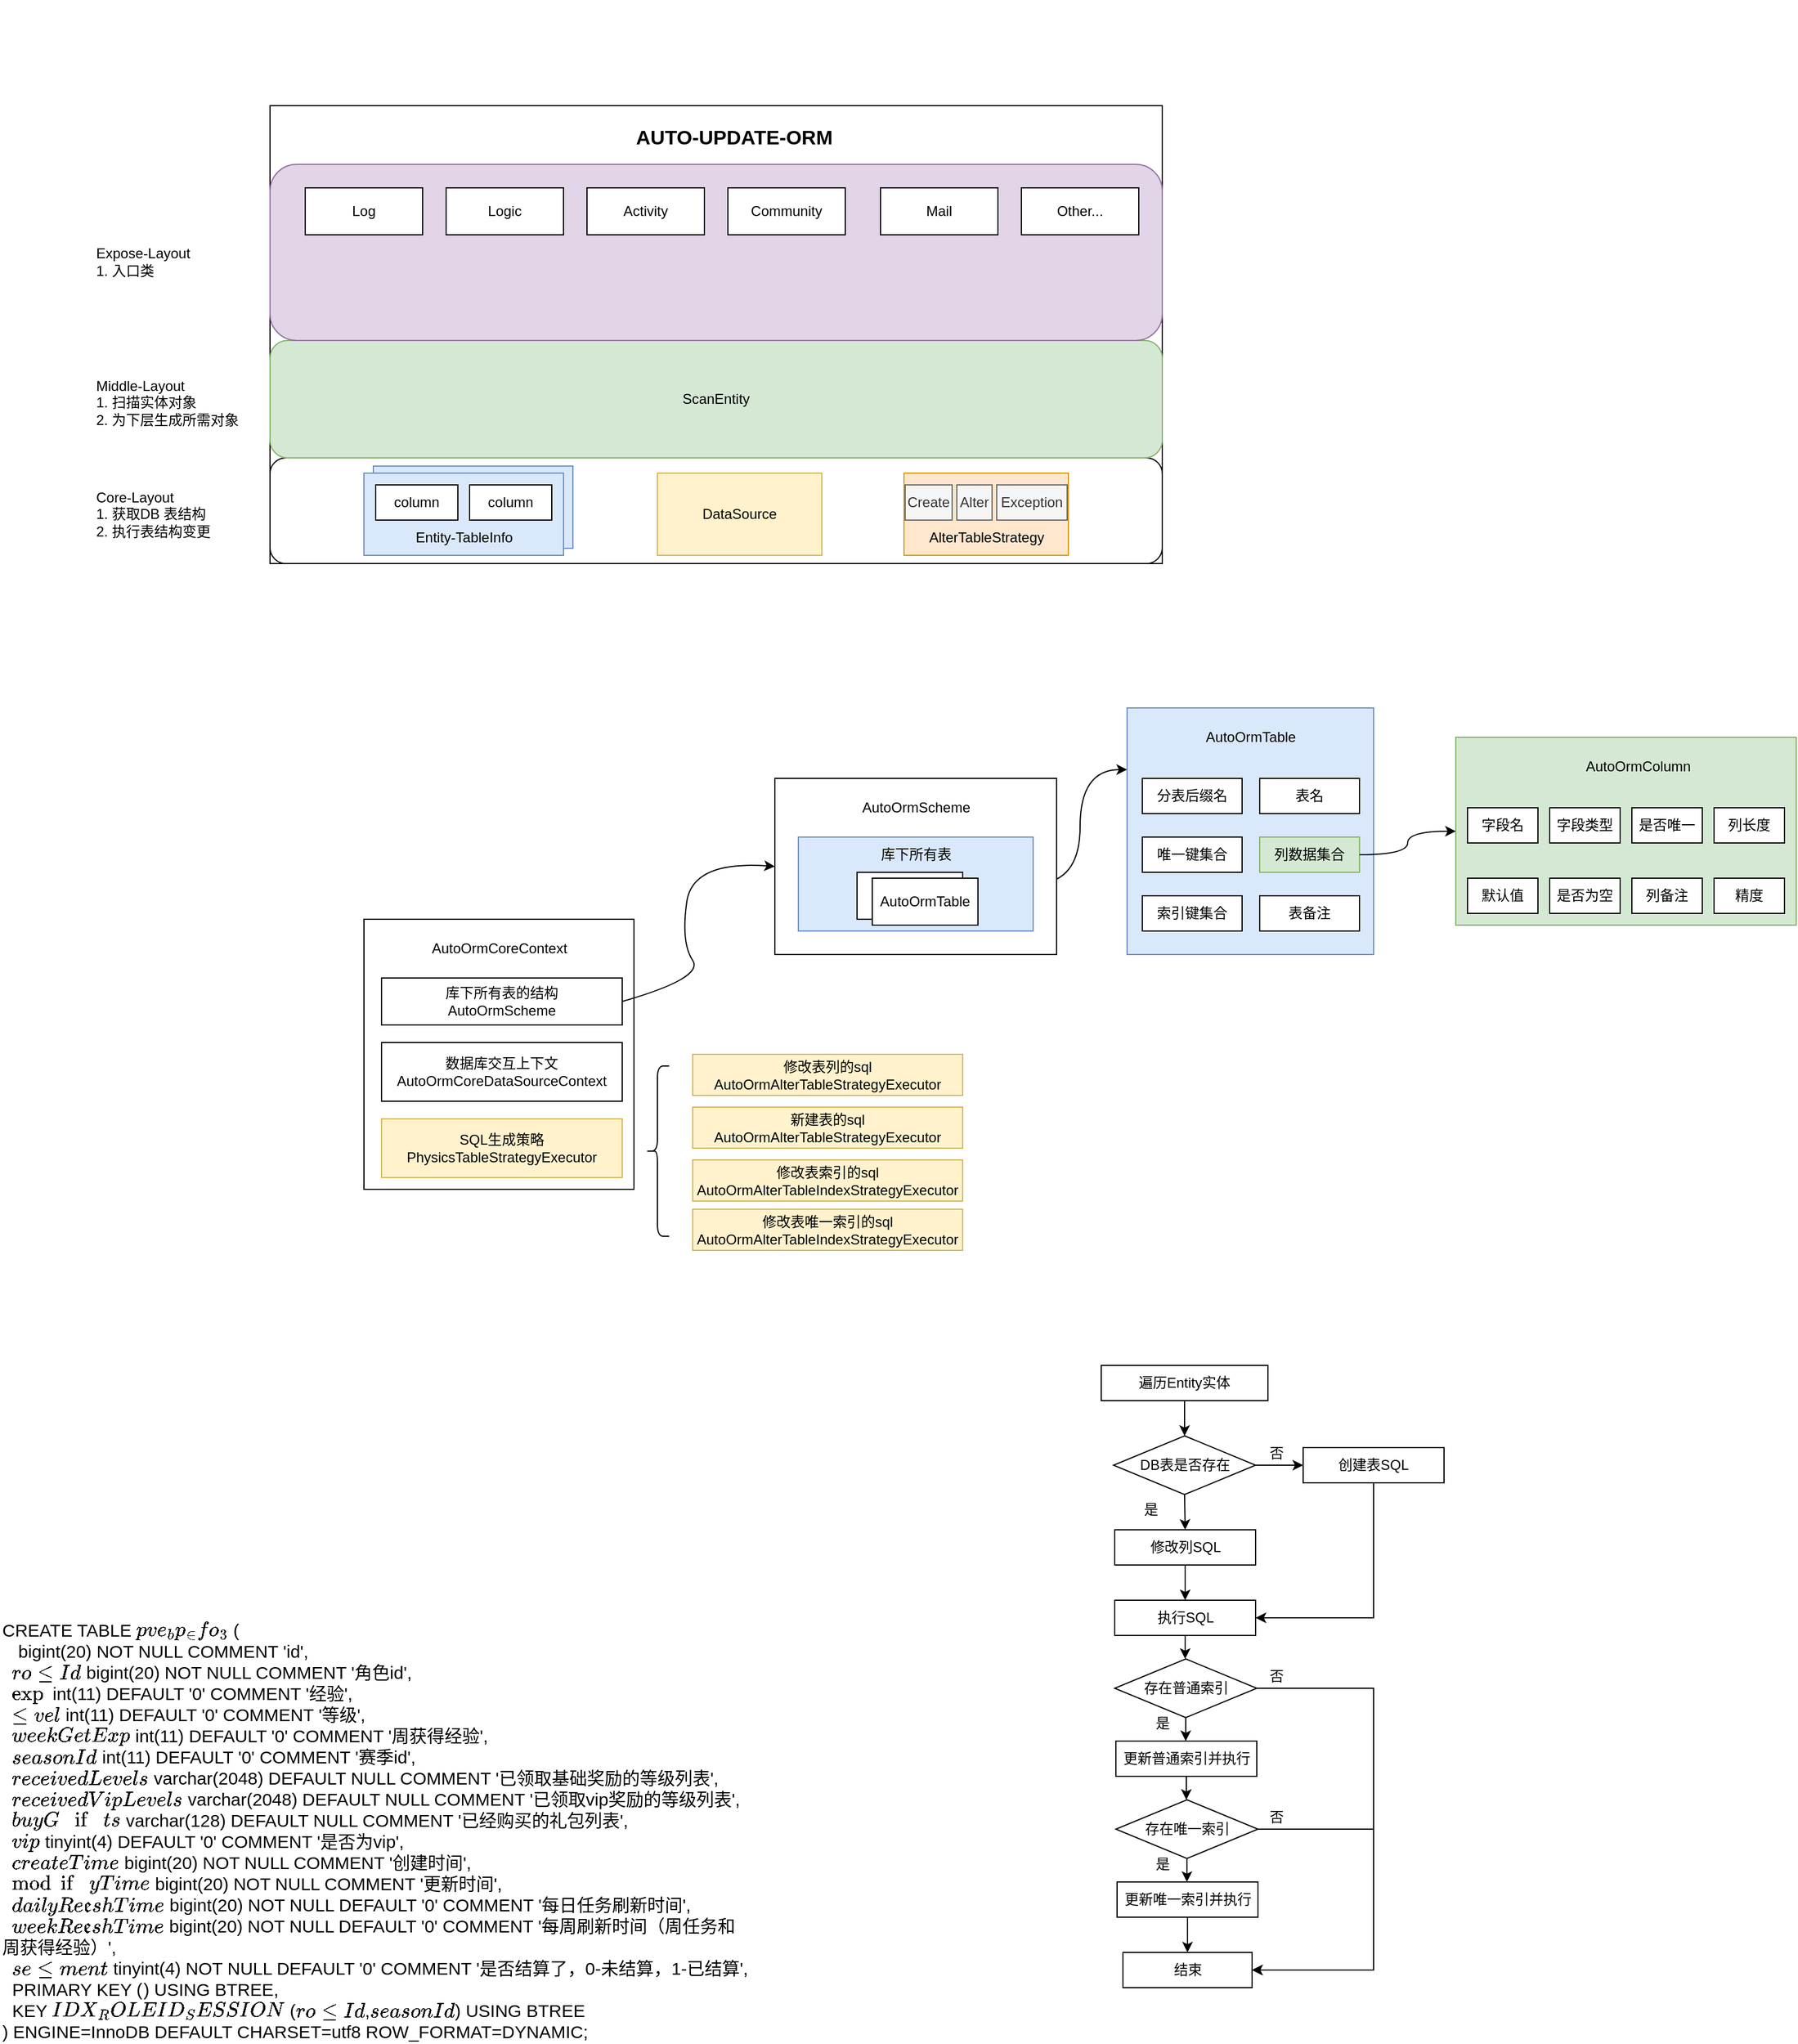 <mxfile version="23.1.5" type="github">
  <diagram name="第 1 页" id="UAg1QHeCWXkbtHn-mjAL">
    <mxGraphModel dx="1304" dy="678" grid="1" gridSize="10" guides="1" tooltips="1" connect="1" arrows="1" fold="1" page="1" pageScale="1" pageWidth="4681" pageHeight="3300" math="0" shadow="0">
      <root>
        <mxCell id="0" />
        <mxCell id="1" parent="0" />
        <mxCell id="5yK1seOJFyMycGlqHDNQ-27" value="" style="group;" parent="1" vertex="1" connectable="0">
          <mxGeometry x="340" y="187" width="900" height="480" as="geometry" />
        </mxCell>
        <mxCell id="5yK1seOJFyMycGlqHDNQ-3" value="" style="rounded=0;whiteSpace=wrap;html=1;" parent="5yK1seOJFyMycGlqHDNQ-27" vertex="1">
          <mxGeometry y="90" width="760" height="390" as="geometry" />
        </mxCell>
        <mxCell id="5yK1seOJFyMycGlqHDNQ-4" value="" style="rounded=1;whiteSpace=wrap;html=1;" parent="5yK1seOJFyMycGlqHDNQ-27" vertex="1">
          <mxGeometry y="390" width="760" height="90" as="geometry" />
        </mxCell>
        <mxCell id="5yK1seOJFyMycGlqHDNQ-28" value="ScanEntity" style="rounded=1;whiteSpace=wrap;html=1;fillColor=#d5e8d4;strokeColor=#82b366;" parent="5yK1seOJFyMycGlqHDNQ-27" vertex="1">
          <mxGeometry y="290" width="760" height="100" as="geometry" />
        </mxCell>
        <mxCell id="5yK1seOJFyMycGlqHDNQ-33" value="" style="rounded=1;whiteSpace=wrap;html=1;fillColor=#e1d5e7;strokeColor=#9673a6;" parent="5yK1seOJFyMycGlqHDNQ-27" vertex="1">
          <mxGeometry y="140" width="760" height="150" as="geometry" />
        </mxCell>
        <mxCell id="5yK1seOJFyMycGlqHDNQ-34" value="Log" style="whiteSpace=wrap;html=1;" parent="5yK1seOJFyMycGlqHDNQ-27" vertex="1">
          <mxGeometry x="30" y="160" width="100" height="40" as="geometry" />
        </mxCell>
        <mxCell id="5yK1seOJFyMycGlqHDNQ-41" value="Logic" style="whiteSpace=wrap;html=1;" parent="5yK1seOJFyMycGlqHDNQ-27" vertex="1">
          <mxGeometry x="150" y="160" width="100" height="40" as="geometry" />
        </mxCell>
        <mxCell id="5yK1seOJFyMycGlqHDNQ-42" value="Activity" style="whiteSpace=wrap;html=1;" parent="5yK1seOJFyMycGlqHDNQ-27" vertex="1">
          <mxGeometry x="270" y="160" width="100" height="40" as="geometry" />
        </mxCell>
        <mxCell id="5yK1seOJFyMycGlqHDNQ-43" value="Community" style="whiteSpace=wrap;html=1;" parent="5yK1seOJFyMycGlqHDNQ-27" vertex="1">
          <mxGeometry x="390" y="160" width="100" height="40" as="geometry" />
        </mxCell>
        <mxCell id="5yK1seOJFyMycGlqHDNQ-44" value="Mail" style="whiteSpace=wrap;html=1;" parent="5yK1seOJFyMycGlqHDNQ-27" vertex="1">
          <mxGeometry x="520" y="160" width="100" height="40" as="geometry" />
        </mxCell>
        <mxCell id="5yK1seOJFyMycGlqHDNQ-45" value="Other..." style="whiteSpace=wrap;html=1;" parent="5yK1seOJFyMycGlqHDNQ-27" vertex="1">
          <mxGeometry x="640" y="160" width="100" height="40" as="geometry" />
        </mxCell>
        <mxCell id="5yK1seOJFyMycGlqHDNQ-47" value="AUTO-UPDATE-ORM" style="text;html=1;align=center;verticalAlign=middle;resizable=0;points=[];autosize=1;strokeColor=none;fillColor=none;fontSize=17;fontStyle=1" parent="5yK1seOJFyMycGlqHDNQ-27" vertex="1">
          <mxGeometry x="300" y="103" width="190" height="30" as="geometry" />
        </mxCell>
        <mxCell id="5yK1seOJFyMycGlqHDNQ-6" value="Core-Layout&lt;br&gt;1. 获取DB 表结构&lt;br&gt;2. 执行表结构变更" style="text;html=1;align=left;verticalAlign=middle;resizable=0;points=[];autosize=1;strokeColor=none;fillColor=none;" parent="1" vertex="1">
          <mxGeometry x="190" y="595" width="120" height="60" as="geometry" />
        </mxCell>
        <mxCell id="5yK1seOJFyMycGlqHDNQ-7" value="DataSource" style="rounded=0;whiteSpace=wrap;html=1;fillColor=#fff2cc;strokeColor=#d6b656;" parent="1" vertex="1">
          <mxGeometry x="670" y="590" width="140" height="70" as="geometry" />
        </mxCell>
        <mxCell id="5yK1seOJFyMycGlqHDNQ-25" value="" style="group" parent="1" vertex="1" connectable="0">
          <mxGeometry x="880" y="590" width="140" height="70" as="geometry" />
        </mxCell>
        <mxCell id="5yK1seOJFyMycGlqHDNQ-19" value="" style="rounded=0;whiteSpace=wrap;html=1;fillColor=#ffe6cc;strokeColor=#d79b00;" parent="5yK1seOJFyMycGlqHDNQ-25" vertex="1">
          <mxGeometry width="140" height="70" as="geometry" />
        </mxCell>
        <mxCell id="5yK1seOJFyMycGlqHDNQ-21" value="AlterTableStrategy" style="text;html=1;align=center;verticalAlign=middle;resizable=0;points=[];autosize=1;strokeColor=none;fillColor=none;" parent="5yK1seOJFyMycGlqHDNQ-25" vertex="1">
          <mxGeometry x="10" y="40" width="120" height="30" as="geometry" />
        </mxCell>
        <mxCell id="5yK1seOJFyMycGlqHDNQ-22" value="Create" style="rounded=0;whiteSpace=wrap;html=1;fillColor=#f5f5f5;fontColor=#333333;strokeColor=#666666;" parent="5yK1seOJFyMycGlqHDNQ-25" vertex="1">
          <mxGeometry x="1" y="10" width="40" height="30" as="geometry" />
        </mxCell>
        <mxCell id="5yK1seOJFyMycGlqHDNQ-23" value="Alter" style="rounded=0;whiteSpace=wrap;html=1;fillColor=#f5f5f5;fontColor=#333333;strokeColor=#666666;" parent="5yK1seOJFyMycGlqHDNQ-25" vertex="1">
          <mxGeometry x="45" y="10" width="30" height="30" as="geometry" />
        </mxCell>
        <mxCell id="5yK1seOJFyMycGlqHDNQ-24" value="Exception" style="rounded=0;whiteSpace=wrap;html=1;fillColor=#f5f5f5;fontColor=#333333;strokeColor=#666666;" parent="5yK1seOJFyMycGlqHDNQ-25" vertex="1">
          <mxGeometry x="79" y="10" width="60" height="30" as="geometry" />
        </mxCell>
        <mxCell id="5yK1seOJFyMycGlqHDNQ-26" value="" style="group" parent="1" vertex="1" connectable="0">
          <mxGeometry x="420" y="584" width="178" height="76" as="geometry" />
        </mxCell>
        <mxCell id="5yK1seOJFyMycGlqHDNQ-14" value="" style="rounded=0;whiteSpace=wrap;html=1;fillColor=#dae8fc;strokeColor=#6c8ebf;" parent="5yK1seOJFyMycGlqHDNQ-26" vertex="1">
          <mxGeometry x="8" width="170" height="70" as="geometry" />
        </mxCell>
        <mxCell id="5yK1seOJFyMycGlqHDNQ-5" value="" style="rounded=0;whiteSpace=wrap;html=1;fillColor=#dae8fc;strokeColor=#6c8ebf;" parent="5yK1seOJFyMycGlqHDNQ-26" vertex="1">
          <mxGeometry y="6" width="170" height="70" as="geometry" />
        </mxCell>
        <mxCell id="5yK1seOJFyMycGlqHDNQ-10" value="Entity-TableInfo" style="text;html=1;align=center;verticalAlign=middle;resizable=0;points=[];autosize=1;strokeColor=none;fillColor=none;" parent="5yK1seOJFyMycGlqHDNQ-26" vertex="1">
          <mxGeometry x="30" y="46" width="110" height="30" as="geometry" />
        </mxCell>
        <mxCell id="5yK1seOJFyMycGlqHDNQ-12" value="column" style="rounded=0;whiteSpace=wrap;html=1;" parent="5yK1seOJFyMycGlqHDNQ-26" vertex="1">
          <mxGeometry x="10" y="16" width="70" height="30" as="geometry" />
        </mxCell>
        <mxCell id="5yK1seOJFyMycGlqHDNQ-13" value="column" style="rounded=0;whiteSpace=wrap;html=1;" parent="5yK1seOJFyMycGlqHDNQ-26" vertex="1">
          <mxGeometry x="90" y="16" width="70" height="30" as="geometry" />
        </mxCell>
        <mxCell id="5yK1seOJFyMycGlqHDNQ-32" value="Middle-Layout&lt;br&gt;1. 扫描实体对象&lt;br&gt;2. 为下层生成所需对象" style="text;html=1;align=left;verticalAlign=middle;resizable=0;points=[];autosize=1;strokeColor=none;fillColor=none;" parent="1" vertex="1">
          <mxGeometry x="190" y="500" width="140" height="60" as="geometry" />
        </mxCell>
        <mxCell id="5yK1seOJFyMycGlqHDNQ-46" value="Expose-Layout&lt;br&gt;1. 入口类" style="text;html=1;align=left;verticalAlign=middle;resizable=0;points=[];autosize=1;strokeColor=none;fillColor=none;" parent="1" vertex="1">
          <mxGeometry x="190" y="390" width="100" height="40" as="geometry" />
        </mxCell>
        <mxCell id="KjNFaDXAHhMrWs6GbARq-1" value="" style="rounded=0;whiteSpace=wrap;html=1;" parent="1" vertex="1">
          <mxGeometry x="420" y="970" width="230" height="230" as="geometry" />
        </mxCell>
        <mxCell id="KjNFaDXAHhMrWs6GbARq-2" value="AutoOrmCoreContext" style="text;html=1;align=center;verticalAlign=middle;resizable=0;points=[];autosize=1;strokeColor=none;fillColor=none;" parent="1" vertex="1">
          <mxGeometry x="465" y="980" width="140" height="30" as="geometry" />
        </mxCell>
        <mxCell id="KjNFaDXAHhMrWs6GbARq-4" value="库下所有表的结构&lt;br&gt;AutoOrmScheme" style="rounded=0;whiteSpace=wrap;html=1;" parent="1" vertex="1">
          <mxGeometry x="435" y="1020" width="205" height="40" as="geometry" />
        </mxCell>
        <mxCell id="KjNFaDXAHhMrWs6GbARq-5" value="数据库交互上下文&lt;br&gt;AutoOrmCoreDataSourceContext" style="whiteSpace=wrap;html=1;" parent="1" vertex="1">
          <mxGeometry x="435" y="1075" width="205" height="50" as="geometry" />
        </mxCell>
        <mxCell id="KjNFaDXAHhMrWs6GbARq-6" value="SQL生成策略&lt;br&gt;PhysicsTableStrategyExecutor" style="whiteSpace=wrap;html=1;fillColor=#fff2cc;strokeColor=#d6b656;" parent="1" vertex="1">
          <mxGeometry x="435" y="1140" width="205" height="50" as="geometry" />
        </mxCell>
        <mxCell id="KjNFaDXAHhMrWs6GbARq-7" value="" style="shape=curlyBracket;whiteSpace=wrap;html=1;rounded=1;labelPosition=left;verticalLabelPosition=middle;align=right;verticalAlign=middle;" parent="1" vertex="1">
          <mxGeometry x="660" y="1095" width="20" height="145" as="geometry" />
        </mxCell>
        <mxCell id="KjNFaDXAHhMrWs6GbARq-8" value="修改表列的sql&lt;br&gt;AutoOrmAlterTableStrategyExecutor" style="whiteSpace=wrap;html=1;fillColor=#fff2cc;strokeColor=#d6b656;" parent="1" vertex="1">
          <mxGeometry x="700" y="1085" width="230" height="35" as="geometry" />
        </mxCell>
        <mxCell id="KjNFaDXAHhMrWs6GbARq-9" value="新建表的sql&lt;br&gt;AutoOrmAlterTableStrategyExecutor" style="whiteSpace=wrap;html=1;fillColor=#fff2cc;strokeColor=#d6b656;" parent="1" vertex="1">
          <mxGeometry x="700" y="1130" width="230" height="35" as="geometry" />
        </mxCell>
        <mxCell id="KjNFaDXAHhMrWs6GbARq-10" value="修改表索引的sql&lt;br&gt;AutoOrmAlterTableIndexStrategyExecutor" style="whiteSpace=wrap;html=1;fillColor=#fff2cc;strokeColor=#d6b656;" parent="1" vertex="1">
          <mxGeometry x="700" y="1175" width="230" height="35" as="geometry" />
        </mxCell>
        <mxCell id="KjNFaDXAHhMrWs6GbARq-11" value="修改表唯一索引的sql&lt;br&gt;AutoOrmAlterTableIndexStrategyExecutor" style="whiteSpace=wrap;html=1;fillColor=#fff2cc;strokeColor=#d6b656;" parent="1" vertex="1">
          <mxGeometry x="700" y="1217" width="230" height="35" as="geometry" />
        </mxCell>
        <mxCell id="KjNFaDXAHhMrWs6GbARq-25" value="" style="curved=1;endArrow=classic;html=1;rounded=0;exitX=1;exitY=0.5;exitDx=0;exitDy=0;entryX=0;entryY=0.5;entryDx=0;entryDy=0;" parent="1" source="KjNFaDXAHhMrWs6GbARq-4" target="KjNFaDXAHhMrWs6GbARq-12" edge="1">
          <mxGeometry width="50" height="50" relative="1" as="geometry">
            <mxPoint x="680" y="1040" as="sourcePoint" />
            <mxPoint x="730" y="990" as="targetPoint" />
            <Array as="points">
              <mxPoint x="710" y="1020" />
              <mxPoint x="690" y="990" />
              <mxPoint x="700" y="920" />
            </Array>
          </mxGeometry>
        </mxCell>
        <mxCell id="KjNFaDXAHhMrWs6GbARq-35" value="" style="group;fillColor=#d5e8d4;strokeColor=#82b366;" parent="1" vertex="1" connectable="0">
          <mxGeometry x="1070" y="790" width="210" height="210" as="geometry" />
        </mxCell>
        <mxCell id="KjNFaDXAHhMrWs6GbARq-26" value="" style="whiteSpace=wrap;html=1;aspect=fixed;fillColor=#dae8fc;strokeColor=#6c8ebf;" parent="KjNFaDXAHhMrWs6GbARq-35" vertex="1">
          <mxGeometry width="210" height="210" as="geometry" />
        </mxCell>
        <mxCell id="KjNFaDXAHhMrWs6GbARq-27" value="分表后缀名" style="whiteSpace=wrap;html=1;" parent="KjNFaDXAHhMrWs6GbARq-35" vertex="1">
          <mxGeometry x="13" y="60" width="85" height="30" as="geometry" />
        </mxCell>
        <mxCell id="KjNFaDXAHhMrWs6GbARq-29" value="AutoOrmTable" style="text;html=1;align=center;verticalAlign=middle;resizable=0;points=[];autosize=1;strokeColor=none;fillColor=none;" parent="KjNFaDXAHhMrWs6GbARq-35" vertex="1">
          <mxGeometry x="55" y="10" width="100" height="30" as="geometry" />
        </mxCell>
        <mxCell id="KjNFaDXAHhMrWs6GbARq-30" value="表名" style="whiteSpace=wrap;html=1;" parent="KjNFaDXAHhMrWs6GbARq-35" vertex="1">
          <mxGeometry x="113" y="60" width="85" height="30" as="geometry" />
        </mxCell>
        <mxCell id="KjNFaDXAHhMrWs6GbARq-31" value="列数据集合" style="whiteSpace=wrap;html=1;fillColor=#d5e8d4;strokeColor=#82b366;" parent="KjNFaDXAHhMrWs6GbARq-35" vertex="1">
          <mxGeometry x="113" y="110" width="85" height="30" as="geometry" />
        </mxCell>
        <mxCell id="KjNFaDXAHhMrWs6GbARq-33" value="索引键集合" style="whiteSpace=wrap;html=1;" parent="KjNFaDXAHhMrWs6GbARq-35" vertex="1">
          <mxGeometry x="13" y="160" width="85" height="30" as="geometry" />
        </mxCell>
        <mxCell id="KjNFaDXAHhMrWs6GbARq-34" value="表备注" style="whiteSpace=wrap;html=1;" parent="KjNFaDXAHhMrWs6GbARq-35" vertex="1">
          <mxGeometry x="113" y="160" width="85" height="30" as="geometry" />
        </mxCell>
        <mxCell id="KjNFaDXAHhMrWs6GbARq-32" value="唯一键集合" style="whiteSpace=wrap;html=1;" parent="KjNFaDXAHhMrWs6GbARq-35" vertex="1">
          <mxGeometry x="13" y="110" width="85" height="30" as="geometry" />
        </mxCell>
        <mxCell id="KjNFaDXAHhMrWs6GbARq-50" value="" style="group;fillColor=#d5e8d4;strokeColor=#82b366;" parent="1" vertex="1" connectable="0">
          <mxGeometry x="1350" y="815" width="290" height="160" as="geometry" />
        </mxCell>
        <mxCell id="KjNFaDXAHhMrWs6GbARq-37" value="" style="whiteSpace=wrap;html=1;fillColor=#d5e8d4;strokeColor=#82b366;" parent="KjNFaDXAHhMrWs6GbARq-50" vertex="1">
          <mxGeometry width="290" height="160" as="geometry" />
        </mxCell>
        <mxCell id="KjNFaDXAHhMrWs6GbARq-38" value="字段名" style="whiteSpace=wrap;html=1;" parent="KjNFaDXAHhMrWs6GbARq-50" vertex="1">
          <mxGeometry x="10" y="60" width="60" height="30" as="geometry" />
        </mxCell>
        <mxCell id="KjNFaDXAHhMrWs6GbARq-39" value="字段类型" style="whiteSpace=wrap;html=1;" parent="KjNFaDXAHhMrWs6GbARq-50" vertex="1">
          <mxGeometry x="80" y="60" width="60" height="30" as="geometry" />
        </mxCell>
        <mxCell id="KjNFaDXAHhMrWs6GbARq-40" value="默认值" style="whiteSpace=wrap;html=1;" parent="KjNFaDXAHhMrWs6GbARq-50" vertex="1">
          <mxGeometry x="10" y="120" width="60" height="30" as="geometry" />
        </mxCell>
        <mxCell id="KjNFaDXAHhMrWs6GbARq-41" value="是否为空" style="whiteSpace=wrap;html=1;" parent="KjNFaDXAHhMrWs6GbARq-50" vertex="1">
          <mxGeometry x="80" y="120" width="60" height="30" as="geometry" />
        </mxCell>
        <mxCell id="KjNFaDXAHhMrWs6GbARq-42" value="是否唯一" style="whiteSpace=wrap;html=1;" parent="KjNFaDXAHhMrWs6GbARq-50" vertex="1">
          <mxGeometry x="150" y="60" width="60" height="30" as="geometry" />
        </mxCell>
        <mxCell id="KjNFaDXAHhMrWs6GbARq-43" value="列备注" style="whiteSpace=wrap;html=1;" parent="KjNFaDXAHhMrWs6GbARq-50" vertex="1">
          <mxGeometry x="150" y="120" width="60" height="30" as="geometry" />
        </mxCell>
        <mxCell id="KjNFaDXAHhMrWs6GbARq-44" value="列长度" style="whiteSpace=wrap;html=1;" parent="KjNFaDXAHhMrWs6GbARq-50" vertex="1">
          <mxGeometry x="220" y="60" width="60" height="30" as="geometry" />
        </mxCell>
        <mxCell id="KjNFaDXAHhMrWs6GbARq-45" value="精度" style="whiteSpace=wrap;html=1;" parent="KjNFaDXAHhMrWs6GbARq-50" vertex="1">
          <mxGeometry x="220" y="120" width="60" height="30" as="geometry" />
        </mxCell>
        <mxCell id="KjNFaDXAHhMrWs6GbARq-52" value="AutoOrmColumn" style="text;html=1;align=center;verticalAlign=middle;resizable=0;points=[];autosize=1;strokeColor=none;fillColor=none;" parent="KjNFaDXAHhMrWs6GbARq-50" vertex="1">
          <mxGeometry x="100" y="10" width="110" height="30" as="geometry" />
        </mxCell>
        <mxCell id="KjNFaDXAHhMrWs6GbARq-53" style="edgeStyle=orthogonalEdgeStyle;rounded=0;orthogonalLoop=1;jettySize=auto;html=1;exitX=1;exitY=0.5;exitDx=0;exitDy=0;entryX=0;entryY=0.25;entryDx=0;entryDy=0;curved=1;" parent="1" source="KjNFaDXAHhMrWs6GbARq-14" target="KjNFaDXAHhMrWs6GbARq-26" edge="1">
          <mxGeometry relative="1" as="geometry" />
        </mxCell>
        <mxCell id="KjNFaDXAHhMrWs6GbARq-54" style="edgeStyle=orthogonalEdgeStyle;rounded=0;orthogonalLoop=1;jettySize=auto;html=1;exitX=1;exitY=0.5;exitDx=0;exitDy=0;curved=1;" parent="1" source="KjNFaDXAHhMrWs6GbARq-31" target="KjNFaDXAHhMrWs6GbARq-37" edge="1">
          <mxGeometry relative="1" as="geometry" />
        </mxCell>
        <mxCell id="KjNFaDXAHhMrWs6GbARq-55" value="" style="group" parent="1" vertex="1" connectable="0">
          <mxGeometry x="770" y="850" width="240" height="150" as="geometry" />
        </mxCell>
        <mxCell id="KjNFaDXAHhMrWs6GbARq-12" value="" style="whiteSpace=wrap;html=1;" parent="KjNFaDXAHhMrWs6GbARq-55" vertex="1">
          <mxGeometry width="240" height="150" as="geometry" />
        </mxCell>
        <mxCell id="KjNFaDXAHhMrWs6GbARq-13" value="AutoOrmScheme" style="text;html=1;align=center;verticalAlign=middle;resizable=0;points=[];autosize=1;strokeColor=none;fillColor=none;" parent="KjNFaDXAHhMrWs6GbARq-55" vertex="1">
          <mxGeometry x="60" y="10" width="120" height="30" as="geometry" />
        </mxCell>
        <mxCell id="KjNFaDXAHhMrWs6GbARq-16" value="" style="group;fillColor=#dae8fc;strokeColor=#6c8ebf;" parent="KjNFaDXAHhMrWs6GbARq-55" vertex="1" connectable="0">
          <mxGeometry x="20" y="50" width="200" height="80" as="geometry" />
        </mxCell>
        <mxCell id="KjNFaDXAHhMrWs6GbARq-14" value="" style="whiteSpace=wrap;html=1;fillColor=#dae8fc;strokeColor=#6c8ebf;" parent="KjNFaDXAHhMrWs6GbARq-16" vertex="1">
          <mxGeometry width="200" height="80" as="geometry" />
        </mxCell>
        <mxCell id="KjNFaDXAHhMrWs6GbARq-15" value="库下所有表" style="text;html=1;align=center;verticalAlign=middle;resizable=0;points=[];autosize=1;strokeColor=none;fillColor=none;" parent="KjNFaDXAHhMrWs6GbARq-16" vertex="1">
          <mxGeometry x="60" width="80" height="30" as="geometry" />
        </mxCell>
        <mxCell id="KjNFaDXAHhMrWs6GbARq-19" value="" style="whiteSpace=wrap;html=1;" parent="KjNFaDXAHhMrWs6GbARq-16" vertex="1">
          <mxGeometry x="50" y="30" width="90" height="40" as="geometry" />
        </mxCell>
        <mxCell id="KjNFaDXAHhMrWs6GbARq-24" value="AutoOrmTable" style="whiteSpace=wrap;html=1;" parent="KjNFaDXAHhMrWs6GbARq-16" vertex="1">
          <mxGeometry x="63" y="35" width="90" height="40" as="geometry" />
        </mxCell>
        <mxCell id="h2P8FHwfY4uqX4J_Mc6m-11" style="edgeStyle=orthogonalEdgeStyle;rounded=0;orthogonalLoop=1;jettySize=auto;html=1;exitX=1;exitY=0.5;exitDx=0;exitDy=0;" edge="1" parent="1" source="h2P8FHwfY4uqX4J_Mc6m-1" target="h2P8FHwfY4uqX4J_Mc6m-4">
          <mxGeometry relative="1" as="geometry" />
        </mxCell>
        <mxCell id="h2P8FHwfY4uqX4J_Mc6m-14" style="edgeStyle=orthogonalEdgeStyle;rounded=0;orthogonalLoop=1;jettySize=auto;html=1;exitX=0.5;exitY=1;exitDx=0;exitDy=0;entryX=0.5;entryY=0;entryDx=0;entryDy=0;" edge="1" parent="1" source="h2P8FHwfY4uqX4J_Mc6m-1" target="h2P8FHwfY4uqX4J_Mc6m-3">
          <mxGeometry relative="1" as="geometry" />
        </mxCell>
        <mxCell id="h2P8FHwfY4uqX4J_Mc6m-1" value="DB表是否存在" style="rhombus;whiteSpace=wrap;html=1;" vertex="1" parent="1">
          <mxGeometry x="1058.5" y="1410" width="121" height="50" as="geometry" />
        </mxCell>
        <mxCell id="h2P8FHwfY4uqX4J_Mc6m-10" style="edgeStyle=orthogonalEdgeStyle;rounded=0;orthogonalLoop=1;jettySize=auto;html=1;exitX=0.5;exitY=1;exitDx=0;exitDy=0;" edge="1" parent="1" source="h2P8FHwfY4uqX4J_Mc6m-2" target="h2P8FHwfY4uqX4J_Mc6m-1">
          <mxGeometry relative="1" as="geometry" />
        </mxCell>
        <mxCell id="h2P8FHwfY4uqX4J_Mc6m-2" value="遍历Entity实体" style="rounded=0;whiteSpace=wrap;html=1;" vertex="1" parent="1">
          <mxGeometry x="1048" y="1350" width="142" height="30" as="geometry" />
        </mxCell>
        <mxCell id="h2P8FHwfY4uqX4J_Mc6m-15" style="edgeStyle=orthogonalEdgeStyle;rounded=0;orthogonalLoop=1;jettySize=auto;html=1;exitX=0.5;exitY=1;exitDx=0;exitDy=0;entryX=0.5;entryY=0;entryDx=0;entryDy=0;" edge="1" parent="1" source="h2P8FHwfY4uqX4J_Mc6m-3" target="h2P8FHwfY4uqX4J_Mc6m-6">
          <mxGeometry relative="1" as="geometry" />
        </mxCell>
        <mxCell id="h2P8FHwfY4uqX4J_Mc6m-3" value="修改列SQL" style="rounded=0;whiteSpace=wrap;html=1;" vertex="1" parent="1">
          <mxGeometry x="1059.5" y="1490" width="120" height="30" as="geometry" />
        </mxCell>
        <mxCell id="h2P8FHwfY4uqX4J_Mc6m-20" style="edgeStyle=orthogonalEdgeStyle;rounded=0;orthogonalLoop=1;jettySize=auto;html=1;exitX=0.5;exitY=1;exitDx=0;exitDy=0;entryX=1;entryY=0.5;entryDx=0;entryDy=0;" edge="1" parent="1" source="h2P8FHwfY4uqX4J_Mc6m-4" target="h2P8FHwfY4uqX4J_Mc6m-6">
          <mxGeometry relative="1" as="geometry" />
        </mxCell>
        <mxCell id="h2P8FHwfY4uqX4J_Mc6m-4" value="创建表SQL" style="rounded=0;whiteSpace=wrap;html=1;" vertex="1" parent="1">
          <mxGeometry x="1220" y="1420" width="120" height="30" as="geometry" />
        </mxCell>
        <mxCell id="h2P8FHwfY4uqX4J_Mc6m-17" style="edgeStyle=orthogonalEdgeStyle;rounded=0;orthogonalLoop=1;jettySize=auto;html=1;exitX=0.5;exitY=1;exitDx=0;exitDy=0;" edge="1" parent="1" source="h2P8FHwfY4uqX4J_Mc6m-5" target="h2P8FHwfY4uqX4J_Mc6m-7">
          <mxGeometry relative="1" as="geometry" />
        </mxCell>
        <mxCell id="h2P8FHwfY4uqX4J_Mc6m-5" value="存在普通索引" style="rhombus;whiteSpace=wrap;html=1;" vertex="1" parent="1">
          <mxGeometry x="1059.5" y="1600" width="121" height="50" as="geometry" />
        </mxCell>
        <mxCell id="h2P8FHwfY4uqX4J_Mc6m-16" style="edgeStyle=orthogonalEdgeStyle;rounded=0;orthogonalLoop=1;jettySize=auto;html=1;exitX=0.5;exitY=1;exitDx=0;exitDy=0;" edge="1" parent="1" source="h2P8FHwfY4uqX4J_Mc6m-6" target="h2P8FHwfY4uqX4J_Mc6m-5">
          <mxGeometry relative="1" as="geometry" />
        </mxCell>
        <mxCell id="h2P8FHwfY4uqX4J_Mc6m-6" value="执行SQL" style="rounded=0;whiteSpace=wrap;html=1;" vertex="1" parent="1">
          <mxGeometry x="1059.5" y="1550" width="120" height="30" as="geometry" />
        </mxCell>
        <mxCell id="h2P8FHwfY4uqX4J_Mc6m-18" style="edgeStyle=orthogonalEdgeStyle;rounded=0;orthogonalLoop=1;jettySize=auto;html=1;exitX=0.5;exitY=1;exitDx=0;exitDy=0;" edge="1" parent="1" source="h2P8FHwfY4uqX4J_Mc6m-7" target="h2P8FHwfY4uqX4J_Mc6m-8">
          <mxGeometry relative="1" as="geometry" />
        </mxCell>
        <mxCell id="h2P8FHwfY4uqX4J_Mc6m-23" style="edgeStyle=orthogonalEdgeStyle;rounded=0;orthogonalLoop=1;jettySize=auto;html=1;entryX=1;entryY=0.5;entryDx=0;entryDy=0;exitX=1;exitY=0.5;exitDx=0;exitDy=0;" edge="1" parent="1" source="h2P8FHwfY4uqX4J_Mc6m-5" target="h2P8FHwfY4uqX4J_Mc6m-21">
          <mxGeometry relative="1" as="geometry">
            <Array as="points">
              <mxPoint x="1280" y="1625" />
              <mxPoint x="1280" y="1865" />
            </Array>
          </mxGeometry>
        </mxCell>
        <mxCell id="h2P8FHwfY4uqX4J_Mc6m-7" value="更新普通索引并执行" style="rounded=0;whiteSpace=wrap;html=1;" vertex="1" parent="1">
          <mxGeometry x="1060.5" y="1670" width="120" height="30" as="geometry" />
        </mxCell>
        <mxCell id="h2P8FHwfY4uqX4J_Mc6m-19" style="edgeStyle=orthogonalEdgeStyle;rounded=0;orthogonalLoop=1;jettySize=auto;html=1;exitX=0.5;exitY=1;exitDx=0;exitDy=0;" edge="1" parent="1" source="h2P8FHwfY4uqX4J_Mc6m-8" target="h2P8FHwfY4uqX4J_Mc6m-9">
          <mxGeometry relative="1" as="geometry" />
        </mxCell>
        <mxCell id="h2P8FHwfY4uqX4J_Mc6m-24" style="edgeStyle=orthogonalEdgeStyle;rounded=0;orthogonalLoop=1;jettySize=auto;html=1;exitX=1;exitY=0.5;exitDx=0;exitDy=0;entryX=1;entryY=0.5;entryDx=0;entryDy=0;" edge="1" parent="1" source="h2P8FHwfY4uqX4J_Mc6m-8" target="h2P8FHwfY4uqX4J_Mc6m-21">
          <mxGeometry relative="1" as="geometry">
            <Array as="points">
              <mxPoint x="1280" y="1745" />
              <mxPoint x="1280" y="1865" />
            </Array>
          </mxGeometry>
        </mxCell>
        <mxCell id="h2P8FHwfY4uqX4J_Mc6m-8" value="存在唯一索引" style="rhombus;whiteSpace=wrap;html=1;" vertex="1" parent="1">
          <mxGeometry x="1060.5" y="1720" width="121" height="50" as="geometry" />
        </mxCell>
        <mxCell id="h2P8FHwfY4uqX4J_Mc6m-22" style="edgeStyle=orthogonalEdgeStyle;rounded=0;orthogonalLoop=1;jettySize=auto;html=1;exitX=0.5;exitY=1;exitDx=0;exitDy=0;" edge="1" parent="1" source="h2P8FHwfY4uqX4J_Mc6m-9" target="h2P8FHwfY4uqX4J_Mc6m-21">
          <mxGeometry relative="1" as="geometry" />
        </mxCell>
        <mxCell id="h2P8FHwfY4uqX4J_Mc6m-9" value="更新唯一索引并执行" style="rounded=0;whiteSpace=wrap;html=1;" vertex="1" parent="1">
          <mxGeometry x="1061.5" y="1790" width="120" height="30" as="geometry" />
        </mxCell>
        <mxCell id="h2P8FHwfY4uqX4J_Mc6m-21" value="结束" style="whiteSpace=wrap;html=1;" vertex="1" parent="1">
          <mxGeometry x="1066.5" y="1850" width="110" height="30" as="geometry" />
        </mxCell>
        <mxCell id="h2P8FHwfY4uqX4J_Mc6m-25" value="否" style="text;html=1;align=center;verticalAlign=middle;resizable=0;points=[];autosize=1;strokeColor=none;fillColor=none;" vertex="1" parent="1">
          <mxGeometry x="1176.5" y="1410" width="40" height="30" as="geometry" />
        </mxCell>
        <mxCell id="h2P8FHwfY4uqX4J_Mc6m-26" value="是" style="text;html=1;align=center;verticalAlign=middle;resizable=0;points=[];autosize=1;strokeColor=none;fillColor=none;" vertex="1" parent="1">
          <mxGeometry x="1070" y="1458" width="40" height="30" as="geometry" />
        </mxCell>
        <mxCell id="h2P8FHwfY4uqX4J_Mc6m-27" value="否" style="text;html=1;align=center;verticalAlign=middle;resizable=0;points=[];autosize=1;strokeColor=none;fillColor=none;" vertex="1" parent="1">
          <mxGeometry x="1176.5" y="1600" width="40" height="30" as="geometry" />
        </mxCell>
        <mxCell id="h2P8FHwfY4uqX4J_Mc6m-28" value="否" style="text;html=1;align=center;verticalAlign=middle;resizable=0;points=[];autosize=1;strokeColor=none;fillColor=none;" vertex="1" parent="1">
          <mxGeometry x="1176.5" y="1720" width="40" height="30" as="geometry" />
        </mxCell>
        <mxCell id="h2P8FHwfY4uqX4J_Mc6m-29" value="是" style="text;html=1;align=center;verticalAlign=middle;resizable=0;points=[];autosize=1;strokeColor=none;fillColor=none;" vertex="1" parent="1">
          <mxGeometry x="1080" y="1640" width="40" height="30" as="geometry" />
        </mxCell>
        <mxCell id="h2P8FHwfY4uqX4J_Mc6m-30" value="是" style="text;html=1;align=center;verticalAlign=middle;resizable=0;points=[];autosize=1;strokeColor=none;fillColor=none;" vertex="1" parent="1">
          <mxGeometry x="1080" y="1760" width="40" height="30" as="geometry" />
        </mxCell>
        <mxCell id="h2P8FHwfY4uqX4J_Mc6m-34" value="CREATE TABLE `pve_bp_info_3` (&#xa;  `id` bigint(20) NOT NULL COMMENT &#39;id&#39;,&#xa;  `roleId` bigint(20) NOT NULL COMMENT &#39;角色id&#39;,&#xa;  `exp` int(11) DEFAULT &#39;0&#39; COMMENT &#39;经验&#39;,&#xa;  `level` int(11) DEFAULT &#39;0&#39; COMMENT &#39;等级&#39;,&#xa;  `weekGetExp` int(11) DEFAULT &#39;0&#39; COMMENT &#39;周获得经验&#39;,&#xa;  `seasonId` int(11) DEFAULT &#39;0&#39; COMMENT &#39;赛季id&#39;,&#xa;  `receivedLevels` varchar(2048) DEFAULT NULL COMMENT &#39;已领取基础奖励的等级列表&#39;,&#xa;  `receivedVipLevels` varchar(2048) DEFAULT NULL COMMENT &#39;已领取vip奖励的等级列表&#39;,&#xa;  `buyGifts` varchar(128) DEFAULT NULL COMMENT &#39;已经购买的礼包列表&#39;,&#xa;  `vip` tinyint(4) DEFAULT &#39;0&#39; COMMENT &#39;是否为vip&#39;,&#xa;  `createTime` bigint(20) NOT NULL COMMENT &#39;创建时间&#39;,&#xa;  `modifyTime` bigint(20) NOT NULL COMMENT &#39;更新时间&#39;,&#xa;  `dailyRefreshTime` bigint(20) NOT NULL DEFAULT &#39;0&#39; COMMENT &#39;每日任务刷新时间&#39;,&#xa;  `weekRefreshTime` bigint(20) NOT NULL DEFAULT &#39;0&#39; COMMENT &#39;每周刷新时间（周任务和周获得经验）&#39;,&#xa;  `settlement` tinyint(4) NOT NULL DEFAULT &#39;0&#39; COMMENT &#39;是否结算了，0-未结算，1-已结算&#39;,&#xa;  PRIMARY KEY (`id`) USING BTREE,&#xa;  KEY `IDX_ROLEID_SESSION` (`roleId`,`seasonId`) USING BTREE&#xa;) ENGINE=InnoDB DEFAULT CHARSET=utf8 ROW_FORMAT=DYNAMIC;" style="text;whiteSpace=wrap;fontSize=15;spacingTop=0;spacing=2;" vertex="1" parent="1">
          <mxGeometry x="110" y="1560" width="640" height="360" as="geometry" />
        </mxCell>
      </root>
    </mxGraphModel>
  </diagram>
</mxfile>
